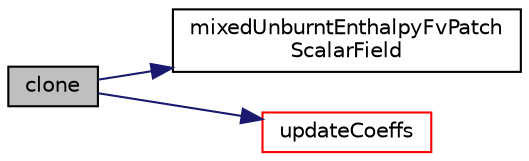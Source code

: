 digraph "clone"
{
  bgcolor="transparent";
  edge [fontname="Helvetica",fontsize="10",labelfontname="Helvetica",labelfontsize="10"];
  node [fontname="Helvetica",fontsize="10",shape=record];
  rankdir="LR";
  Node1 [label="clone",height=0.2,width=0.4,color="black", fillcolor="grey75", style="filled", fontcolor="black"];
  Node1 -> Node2 [color="midnightblue",fontsize="10",style="solid",fontname="Helvetica"];
  Node2 [label="mixedUnburntEnthalpyFvPatch\lScalarField",height=0.2,width=0.4,color="black",URL="$a01548.html#a11b4a9a14cc9e770aceba0b972ba919d",tooltip="Construct from patch and internal field. "];
  Node1 -> Node3 [color="midnightblue",fontsize="10",style="solid",fontname="Helvetica"];
  Node3 [label="updateCoeffs",height=0.2,width=0.4,color="red",URL="$a01548.html#a7e24eafac629d3733181cd942d4c902f",tooltip="Update the coefficients associated with the patch field. "];
}
